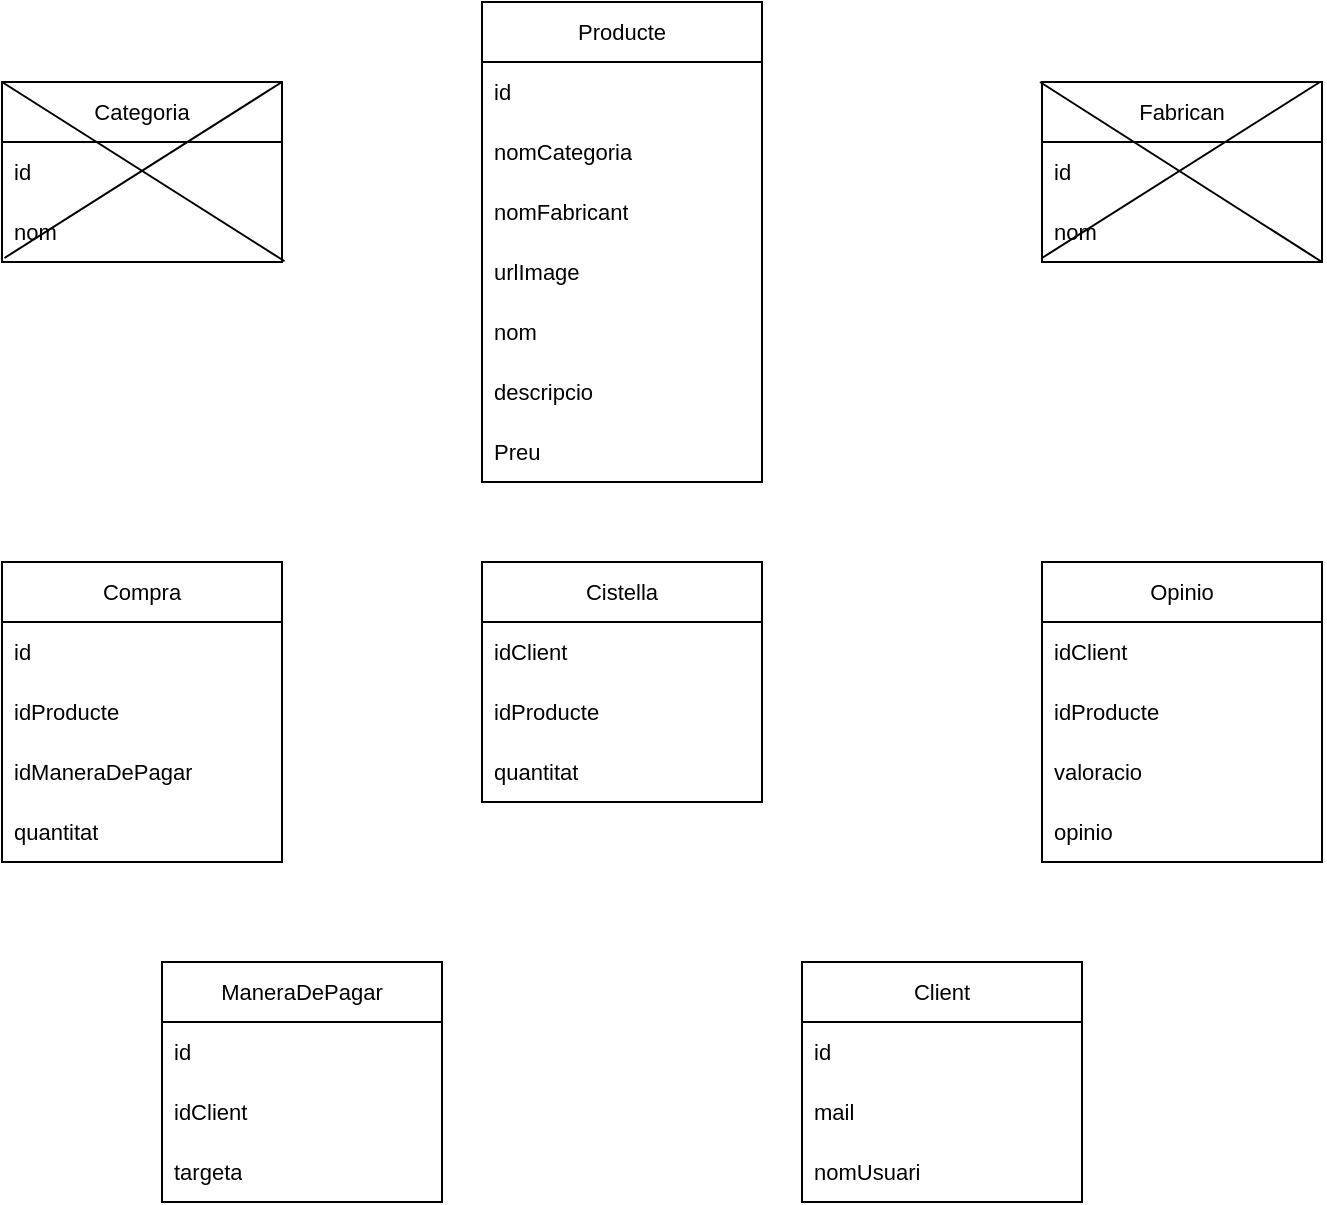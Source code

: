 <mxfile version="24.2.5" type="device">
  <diagram name="Page-1" id="uw_cTGqpZuC-rapm_kJv">
    <mxGraphModel dx="1050" dy="621" grid="1" gridSize="10" guides="1" tooltips="1" connect="1" arrows="1" fold="1" page="1" pageScale="1" pageWidth="1169" pageHeight="827" math="0" shadow="0">
      <root>
        <mxCell id="0" />
        <mxCell id="1" parent="0" />
        <mxCell id="HvS6lQPhfqSWQ68ssjh0-69" value="Categoria" style="swimlane;fontStyle=0;childLayout=stackLayout;horizontal=1;startSize=30;horizontalStack=0;resizeParent=1;resizeParentMax=0;resizeLast=0;collapsible=1;marginBottom=0;whiteSpace=wrap;html=1;fontFamily=Helvetica;fontSize=11;fontColor=default;" parent="1" vertex="1">
          <mxGeometry x="280" y="200" width="140" height="90" as="geometry">
            <mxRectangle x="190" y="293" width="60" height="30" as="alternateBounds" />
          </mxGeometry>
        </mxCell>
        <mxCell id="I_f-n5JCK-XppKhFJA5u-1" value="" style="endArrow=none;html=1;rounded=0;exitX=0.009;exitY=0.933;exitDx=0;exitDy=0;exitPerimeter=0;" edge="1" parent="HvS6lQPhfqSWQ68ssjh0-69" source="HvS6lQPhfqSWQ68ssjh0-71">
          <mxGeometry width="50" height="50" relative="1" as="geometry">
            <mxPoint x="90" y="50" as="sourcePoint" />
            <mxPoint x="140" as="targetPoint" />
          </mxGeometry>
        </mxCell>
        <mxCell id="HvS6lQPhfqSWQ68ssjh0-70" value="id" style="text;strokeColor=none;fillColor=none;align=left;verticalAlign=middle;spacingLeft=4;spacingRight=4;overflow=hidden;points=[[0,0.5],[1,0.5]];portConstraint=eastwest;rotatable=0;whiteSpace=wrap;html=1;fontSize=11;fontFamily=Helvetica;fontColor=default;" parent="HvS6lQPhfqSWQ68ssjh0-69" vertex="1">
          <mxGeometry y="30" width="140" height="30" as="geometry" />
        </mxCell>
        <mxCell id="HvS6lQPhfqSWQ68ssjh0-71" value="nom" style="text;strokeColor=none;fillColor=none;align=left;verticalAlign=middle;spacingLeft=4;spacingRight=4;overflow=hidden;points=[[0,0.5],[1,0.5]];portConstraint=eastwest;rotatable=0;whiteSpace=wrap;html=1;fontSize=11;fontFamily=Helvetica;fontColor=default;" parent="HvS6lQPhfqSWQ68ssjh0-69" vertex="1">
          <mxGeometry y="60" width="140" height="30" as="geometry" />
        </mxCell>
        <mxCell id="I_f-n5JCK-XppKhFJA5u-2" value="" style="endArrow=none;html=1;rounded=0;exitX=0;exitY=0;exitDx=0;exitDy=0;entryX=1.009;entryY=0.987;entryDx=0;entryDy=0;entryPerimeter=0;" edge="1" parent="HvS6lQPhfqSWQ68ssjh0-69" source="HvS6lQPhfqSWQ68ssjh0-69" target="HvS6lQPhfqSWQ68ssjh0-71">
          <mxGeometry width="50" height="50" relative="1" as="geometry">
            <mxPoint x="11" y="98" as="sourcePoint" />
            <mxPoint x="150" y="10" as="targetPoint" />
          </mxGeometry>
        </mxCell>
        <mxCell id="HvS6lQPhfqSWQ68ssjh0-73" value="Producte" style="swimlane;fontStyle=0;childLayout=stackLayout;horizontal=1;startSize=30;horizontalStack=0;resizeParent=1;resizeParentMax=0;resizeLast=0;collapsible=1;marginBottom=0;whiteSpace=wrap;html=1;fontFamily=Helvetica;fontSize=11;fontColor=default;" parent="1" vertex="1">
          <mxGeometry x="520" y="160" width="140" height="240" as="geometry">
            <mxRectangle x="190" y="293" width="60" height="30" as="alternateBounds" />
          </mxGeometry>
        </mxCell>
        <mxCell id="HvS6lQPhfqSWQ68ssjh0-74" value="id" style="text;strokeColor=none;fillColor=none;align=left;verticalAlign=middle;spacingLeft=4;spacingRight=4;overflow=hidden;points=[[0,0.5],[1,0.5]];portConstraint=eastwest;rotatable=0;whiteSpace=wrap;html=1;fontSize=11;fontFamily=Helvetica;fontColor=default;" parent="HvS6lQPhfqSWQ68ssjh0-73" vertex="1">
          <mxGeometry y="30" width="140" height="30" as="geometry" />
        </mxCell>
        <mxCell id="HvS6lQPhfqSWQ68ssjh0-76" value="nomCategoria" style="text;strokeColor=none;fillColor=none;align=left;verticalAlign=middle;spacingLeft=4;spacingRight=4;overflow=hidden;points=[[0,0.5],[1,0.5]];portConstraint=eastwest;rotatable=0;whiteSpace=wrap;html=1;fontSize=11;fontFamily=Helvetica;fontColor=default;" parent="HvS6lQPhfqSWQ68ssjh0-73" vertex="1">
          <mxGeometry y="60" width="140" height="30" as="geometry" />
        </mxCell>
        <mxCell id="HvS6lQPhfqSWQ68ssjh0-79" value="nomFabricant" style="text;strokeColor=none;fillColor=none;align=left;verticalAlign=middle;spacingLeft=4;spacingRight=4;overflow=hidden;points=[[0,0.5],[1,0.5]];portConstraint=eastwest;rotatable=0;whiteSpace=wrap;html=1;fontSize=11;fontFamily=Helvetica;fontColor=default;" parent="HvS6lQPhfqSWQ68ssjh0-73" vertex="1">
          <mxGeometry y="90" width="140" height="30" as="geometry" />
        </mxCell>
        <mxCell id="HvS6lQPhfqSWQ68ssjh0-115" value="urlImage" style="text;strokeColor=none;fillColor=none;align=left;verticalAlign=middle;spacingLeft=4;spacingRight=4;overflow=hidden;points=[[0,0.5],[1,0.5]];portConstraint=eastwest;rotatable=0;whiteSpace=wrap;html=1;fontSize=11;fontFamily=Helvetica;fontColor=default;" parent="HvS6lQPhfqSWQ68ssjh0-73" vertex="1">
          <mxGeometry y="120" width="140" height="30" as="geometry" />
        </mxCell>
        <mxCell id="HvS6lQPhfqSWQ68ssjh0-75" value="nom" style="text;strokeColor=none;fillColor=none;align=left;verticalAlign=middle;spacingLeft=4;spacingRight=4;overflow=hidden;points=[[0,0.5],[1,0.5]];portConstraint=eastwest;rotatable=0;whiteSpace=wrap;html=1;fontSize=11;fontFamily=Helvetica;fontColor=default;" parent="HvS6lQPhfqSWQ68ssjh0-73" vertex="1">
          <mxGeometry y="150" width="140" height="30" as="geometry" />
        </mxCell>
        <mxCell id="HvS6lQPhfqSWQ68ssjh0-77" value="descripcio" style="text;strokeColor=none;fillColor=none;align=left;verticalAlign=middle;spacingLeft=4;spacingRight=4;overflow=hidden;points=[[0,0.5],[1,0.5]];portConstraint=eastwest;rotatable=0;whiteSpace=wrap;html=1;fontSize=11;fontFamily=Helvetica;fontColor=default;" parent="HvS6lQPhfqSWQ68ssjh0-73" vertex="1">
          <mxGeometry y="180" width="140" height="30" as="geometry" />
        </mxCell>
        <mxCell id="HvS6lQPhfqSWQ68ssjh0-78" value="Preu" style="text;strokeColor=none;fillColor=none;align=left;verticalAlign=middle;spacingLeft=4;spacingRight=4;overflow=hidden;points=[[0,0.5],[1,0.5]];portConstraint=eastwest;rotatable=0;whiteSpace=wrap;html=1;fontSize=11;fontFamily=Helvetica;fontColor=default;" parent="HvS6lQPhfqSWQ68ssjh0-73" vertex="1">
          <mxGeometry y="210" width="140" height="30" as="geometry" />
        </mxCell>
        <mxCell id="HvS6lQPhfqSWQ68ssjh0-80" value="Fabrican" style="swimlane;fontStyle=0;childLayout=stackLayout;horizontal=1;startSize=30;horizontalStack=0;resizeParent=1;resizeParentMax=0;resizeLast=0;collapsible=1;marginBottom=0;whiteSpace=wrap;html=1;fontFamily=Helvetica;fontSize=11;fontColor=default;" parent="1" vertex="1">
          <mxGeometry x="800" y="200" width="140" height="90" as="geometry">
            <mxRectangle x="190" y="293" width="60" height="30" as="alternateBounds" />
          </mxGeometry>
        </mxCell>
        <mxCell id="I_f-n5JCK-XppKhFJA5u-3" value="" style="endArrow=none;html=1;rounded=0;exitX=0.009;exitY=0.933;exitDx=0;exitDy=0;exitPerimeter=0;" edge="1" parent="HvS6lQPhfqSWQ68ssjh0-80">
          <mxGeometry width="50" height="50" relative="1" as="geometry">
            <mxPoint y="88" as="sourcePoint" />
            <mxPoint x="139" as="targetPoint" />
          </mxGeometry>
        </mxCell>
        <mxCell id="I_f-n5JCK-XppKhFJA5u-4" value="" style="endArrow=none;html=1;rounded=0;exitX=0;exitY=0;exitDx=0;exitDy=0;entryX=1.009;entryY=0.987;entryDx=0;entryDy=0;entryPerimeter=0;" edge="1" parent="HvS6lQPhfqSWQ68ssjh0-80">
          <mxGeometry width="50" height="50" relative="1" as="geometry">
            <mxPoint x="-1" as="sourcePoint" />
            <mxPoint x="140" y="90" as="targetPoint" />
          </mxGeometry>
        </mxCell>
        <mxCell id="HvS6lQPhfqSWQ68ssjh0-81" value="id" style="text;strokeColor=none;fillColor=none;align=left;verticalAlign=middle;spacingLeft=4;spacingRight=4;overflow=hidden;points=[[0,0.5],[1,0.5]];portConstraint=eastwest;rotatable=0;whiteSpace=wrap;html=1;fontSize=11;fontFamily=Helvetica;fontColor=default;" parent="HvS6lQPhfqSWQ68ssjh0-80" vertex="1">
          <mxGeometry y="30" width="140" height="30" as="geometry" />
        </mxCell>
        <mxCell id="HvS6lQPhfqSWQ68ssjh0-82" value="nom" style="text;strokeColor=none;fillColor=none;align=left;verticalAlign=middle;spacingLeft=4;spacingRight=4;overflow=hidden;points=[[0,0.5],[1,0.5]];portConstraint=eastwest;rotatable=0;whiteSpace=wrap;html=1;fontSize=11;fontFamily=Helvetica;fontColor=default;" parent="HvS6lQPhfqSWQ68ssjh0-80" vertex="1">
          <mxGeometry y="60" width="140" height="30" as="geometry" />
        </mxCell>
        <mxCell id="HvS6lQPhfqSWQ68ssjh0-87" value="Compra" style="swimlane;fontStyle=0;childLayout=stackLayout;horizontal=1;startSize=30;horizontalStack=0;resizeParent=1;resizeParentMax=0;resizeLast=0;collapsible=1;marginBottom=0;whiteSpace=wrap;html=1;fontFamily=Helvetica;fontSize=11;fontColor=default;" parent="1" vertex="1">
          <mxGeometry x="280" y="440" width="140" height="150" as="geometry">
            <mxRectangle x="190" y="293" width="60" height="30" as="alternateBounds" />
          </mxGeometry>
        </mxCell>
        <mxCell id="HvS6lQPhfqSWQ68ssjh0-88" value="id" style="text;strokeColor=none;fillColor=none;align=left;verticalAlign=middle;spacingLeft=4;spacingRight=4;overflow=hidden;points=[[0,0.5],[1,0.5]];portConstraint=eastwest;rotatable=0;whiteSpace=wrap;html=1;fontSize=11;fontFamily=Helvetica;fontColor=default;" parent="HvS6lQPhfqSWQ68ssjh0-87" vertex="1">
          <mxGeometry y="30" width="140" height="30" as="geometry" />
        </mxCell>
        <mxCell id="HvS6lQPhfqSWQ68ssjh0-89" value="idProducte" style="text;strokeColor=none;fillColor=none;align=left;verticalAlign=middle;spacingLeft=4;spacingRight=4;overflow=hidden;points=[[0,0.5],[1,0.5]];portConstraint=eastwest;rotatable=0;whiteSpace=wrap;html=1;fontSize=11;fontFamily=Helvetica;fontColor=default;" parent="HvS6lQPhfqSWQ68ssjh0-87" vertex="1">
          <mxGeometry y="60" width="140" height="30" as="geometry" />
        </mxCell>
        <mxCell id="HvS6lQPhfqSWQ68ssjh0-91" value="idManeraDePagar" style="text;strokeColor=none;fillColor=none;align=left;verticalAlign=middle;spacingLeft=4;spacingRight=4;overflow=hidden;points=[[0,0.5],[1,0.5]];portConstraint=eastwest;rotatable=0;whiteSpace=wrap;html=1;fontSize=11;fontFamily=Helvetica;fontColor=default;" parent="HvS6lQPhfqSWQ68ssjh0-87" vertex="1">
          <mxGeometry y="90" width="140" height="30" as="geometry" />
        </mxCell>
        <mxCell id="HvS6lQPhfqSWQ68ssjh0-92" value="quantitat" style="text;strokeColor=none;fillColor=none;align=left;verticalAlign=middle;spacingLeft=4;spacingRight=4;overflow=hidden;points=[[0,0.5],[1,0.5]];portConstraint=eastwest;rotatable=0;whiteSpace=wrap;html=1;fontSize=11;fontFamily=Helvetica;fontColor=default;" parent="HvS6lQPhfqSWQ68ssjh0-87" vertex="1">
          <mxGeometry y="120" width="140" height="30" as="geometry" />
        </mxCell>
        <mxCell id="HvS6lQPhfqSWQ68ssjh0-94" value="Cistella" style="swimlane;fontStyle=0;childLayout=stackLayout;horizontal=1;startSize=30;horizontalStack=0;resizeParent=1;resizeParentMax=0;resizeLast=0;collapsible=1;marginBottom=0;whiteSpace=wrap;html=1;fontFamily=Helvetica;fontSize=11;fontColor=default;" parent="1" vertex="1">
          <mxGeometry x="520" y="440" width="140" height="120" as="geometry">
            <mxRectangle x="190" y="293" width="60" height="30" as="alternateBounds" />
          </mxGeometry>
        </mxCell>
        <mxCell id="HvS6lQPhfqSWQ68ssjh0-95" value="idClient" style="text;strokeColor=none;fillColor=none;align=left;verticalAlign=middle;spacingLeft=4;spacingRight=4;overflow=hidden;points=[[0,0.5],[1,0.5]];portConstraint=eastwest;rotatable=0;whiteSpace=wrap;html=1;fontSize=11;fontFamily=Helvetica;fontColor=default;" parent="HvS6lQPhfqSWQ68ssjh0-94" vertex="1">
          <mxGeometry y="30" width="140" height="30" as="geometry" />
        </mxCell>
        <mxCell id="HvS6lQPhfqSWQ68ssjh0-96" value="idProducte" style="text;strokeColor=none;fillColor=none;align=left;verticalAlign=middle;spacingLeft=4;spacingRight=4;overflow=hidden;points=[[0,0.5],[1,0.5]];portConstraint=eastwest;rotatable=0;whiteSpace=wrap;html=1;fontSize=11;fontFamily=Helvetica;fontColor=default;" parent="HvS6lQPhfqSWQ68ssjh0-94" vertex="1">
          <mxGeometry y="60" width="140" height="30" as="geometry" />
        </mxCell>
        <mxCell id="HvS6lQPhfqSWQ68ssjh0-98" value="quantitat" style="text;strokeColor=none;fillColor=none;align=left;verticalAlign=middle;spacingLeft=4;spacingRight=4;overflow=hidden;points=[[0,0.5],[1,0.5]];portConstraint=eastwest;rotatable=0;whiteSpace=wrap;html=1;fontSize=11;fontFamily=Helvetica;fontColor=default;" parent="HvS6lQPhfqSWQ68ssjh0-94" vertex="1">
          <mxGeometry y="90" width="140" height="30" as="geometry" />
        </mxCell>
        <mxCell id="HvS6lQPhfqSWQ68ssjh0-99" value="Opinio" style="swimlane;fontStyle=0;childLayout=stackLayout;horizontal=1;startSize=30;horizontalStack=0;resizeParent=1;resizeParentMax=0;resizeLast=0;collapsible=1;marginBottom=0;whiteSpace=wrap;html=1;fontFamily=Helvetica;fontSize=11;fontColor=default;" parent="1" vertex="1">
          <mxGeometry x="800" y="440" width="140" height="150" as="geometry">
            <mxRectangle x="190" y="293" width="60" height="30" as="alternateBounds" />
          </mxGeometry>
        </mxCell>
        <mxCell id="HvS6lQPhfqSWQ68ssjh0-100" value="idClient" style="text;strokeColor=none;fillColor=none;align=left;verticalAlign=middle;spacingLeft=4;spacingRight=4;overflow=hidden;points=[[0,0.5],[1,0.5]];portConstraint=eastwest;rotatable=0;whiteSpace=wrap;html=1;fontSize=11;fontFamily=Helvetica;fontColor=default;" parent="HvS6lQPhfqSWQ68ssjh0-99" vertex="1">
          <mxGeometry y="30" width="140" height="30" as="geometry" />
        </mxCell>
        <mxCell id="HvS6lQPhfqSWQ68ssjh0-103" value="idProducte" style="text;strokeColor=none;fillColor=none;align=left;verticalAlign=middle;spacingLeft=4;spacingRight=4;overflow=hidden;points=[[0,0.5],[1,0.5]];portConstraint=eastwest;rotatable=0;whiteSpace=wrap;html=1;fontSize=11;fontFamily=Helvetica;fontColor=default;" parent="HvS6lQPhfqSWQ68ssjh0-99" vertex="1">
          <mxGeometry y="60" width="140" height="30" as="geometry" />
        </mxCell>
        <mxCell id="HvS6lQPhfqSWQ68ssjh0-104" value="valoracio" style="text;strokeColor=none;fillColor=none;align=left;verticalAlign=middle;spacingLeft=4;spacingRight=4;overflow=hidden;points=[[0,0.5],[1,0.5]];portConstraint=eastwest;rotatable=0;whiteSpace=wrap;html=1;fontSize=11;fontFamily=Helvetica;fontColor=default;" parent="HvS6lQPhfqSWQ68ssjh0-99" vertex="1">
          <mxGeometry y="90" width="140" height="30" as="geometry" />
        </mxCell>
        <mxCell id="HvS6lQPhfqSWQ68ssjh0-102" value="opinio" style="text;strokeColor=none;fillColor=none;align=left;verticalAlign=middle;spacingLeft=4;spacingRight=4;overflow=hidden;points=[[0,0.5],[1,0.5]];portConstraint=eastwest;rotatable=0;whiteSpace=wrap;html=1;fontSize=11;fontFamily=Helvetica;fontColor=default;" parent="HvS6lQPhfqSWQ68ssjh0-99" vertex="1">
          <mxGeometry y="120" width="140" height="30" as="geometry" />
        </mxCell>
        <mxCell id="HvS6lQPhfqSWQ68ssjh0-105" value="ManeraDePagar" style="swimlane;fontStyle=0;childLayout=stackLayout;horizontal=1;startSize=30;horizontalStack=0;resizeParent=1;resizeParentMax=0;resizeLast=0;collapsible=1;marginBottom=0;whiteSpace=wrap;html=1;fontFamily=Helvetica;fontSize=11;fontColor=default;" parent="1" vertex="1">
          <mxGeometry x="360" y="640" width="140" height="120" as="geometry">
            <mxRectangle x="190" y="293" width="60" height="30" as="alternateBounds" />
          </mxGeometry>
        </mxCell>
        <mxCell id="HvS6lQPhfqSWQ68ssjh0-106" value="id" style="text;strokeColor=none;fillColor=none;align=left;verticalAlign=middle;spacingLeft=4;spacingRight=4;overflow=hidden;points=[[0,0.5],[1,0.5]];portConstraint=eastwest;rotatable=0;whiteSpace=wrap;html=1;fontSize=11;fontFamily=Helvetica;fontColor=default;" parent="HvS6lQPhfqSWQ68ssjh0-105" vertex="1">
          <mxGeometry y="30" width="140" height="30" as="geometry" />
        </mxCell>
        <mxCell id="HvS6lQPhfqSWQ68ssjh0-107" value="idClient" style="text;strokeColor=none;fillColor=none;align=left;verticalAlign=middle;spacingLeft=4;spacingRight=4;overflow=hidden;points=[[0,0.5],[1,0.5]];portConstraint=eastwest;rotatable=0;whiteSpace=wrap;html=1;fontSize=11;fontFamily=Helvetica;fontColor=default;" parent="HvS6lQPhfqSWQ68ssjh0-105" vertex="1">
          <mxGeometry y="60" width="140" height="30" as="geometry" />
        </mxCell>
        <mxCell id="HvS6lQPhfqSWQ68ssjh0-108" value="targeta" style="text;strokeColor=none;fillColor=none;align=left;verticalAlign=middle;spacingLeft=4;spacingRight=4;overflow=hidden;points=[[0,0.5],[1,0.5]];portConstraint=eastwest;rotatable=0;whiteSpace=wrap;html=1;fontSize=11;fontFamily=Helvetica;fontColor=default;" parent="HvS6lQPhfqSWQ68ssjh0-105" vertex="1">
          <mxGeometry y="90" width="140" height="30" as="geometry" />
        </mxCell>
        <mxCell id="HvS6lQPhfqSWQ68ssjh0-110" value="Client" style="swimlane;fontStyle=0;childLayout=stackLayout;horizontal=1;startSize=30;horizontalStack=0;resizeParent=1;resizeParentMax=0;resizeLast=0;collapsible=1;marginBottom=0;whiteSpace=wrap;html=1;fontFamily=Helvetica;fontSize=11;fontColor=default;" parent="1" vertex="1">
          <mxGeometry x="680" y="640" width="140" height="120" as="geometry">
            <mxRectangle x="190" y="293" width="60" height="30" as="alternateBounds" />
          </mxGeometry>
        </mxCell>
        <mxCell id="HvS6lQPhfqSWQ68ssjh0-111" value="id" style="text;strokeColor=none;fillColor=none;align=left;verticalAlign=middle;spacingLeft=4;spacingRight=4;overflow=hidden;points=[[0,0.5],[1,0.5]];portConstraint=eastwest;rotatable=0;whiteSpace=wrap;html=1;fontSize=11;fontFamily=Helvetica;fontColor=default;" parent="HvS6lQPhfqSWQ68ssjh0-110" vertex="1">
          <mxGeometry y="30" width="140" height="30" as="geometry" />
        </mxCell>
        <mxCell id="HvS6lQPhfqSWQ68ssjh0-112" value="mail" style="text;strokeColor=none;fillColor=none;align=left;verticalAlign=middle;spacingLeft=4;spacingRight=4;overflow=hidden;points=[[0,0.5],[1,0.5]];portConstraint=eastwest;rotatable=0;whiteSpace=wrap;html=1;fontSize=11;fontFamily=Helvetica;fontColor=default;" parent="HvS6lQPhfqSWQ68ssjh0-110" vertex="1">
          <mxGeometry y="60" width="140" height="30" as="geometry" />
        </mxCell>
        <mxCell id="HvS6lQPhfqSWQ68ssjh0-113" value="nomUsuari" style="text;strokeColor=none;fillColor=none;align=left;verticalAlign=middle;spacingLeft=4;spacingRight=4;overflow=hidden;points=[[0,0.5],[1,0.5]];portConstraint=eastwest;rotatable=0;whiteSpace=wrap;html=1;fontSize=11;fontFamily=Helvetica;fontColor=default;" parent="HvS6lQPhfqSWQ68ssjh0-110" vertex="1">
          <mxGeometry y="90" width="140" height="30" as="geometry" />
        </mxCell>
      </root>
    </mxGraphModel>
  </diagram>
</mxfile>
